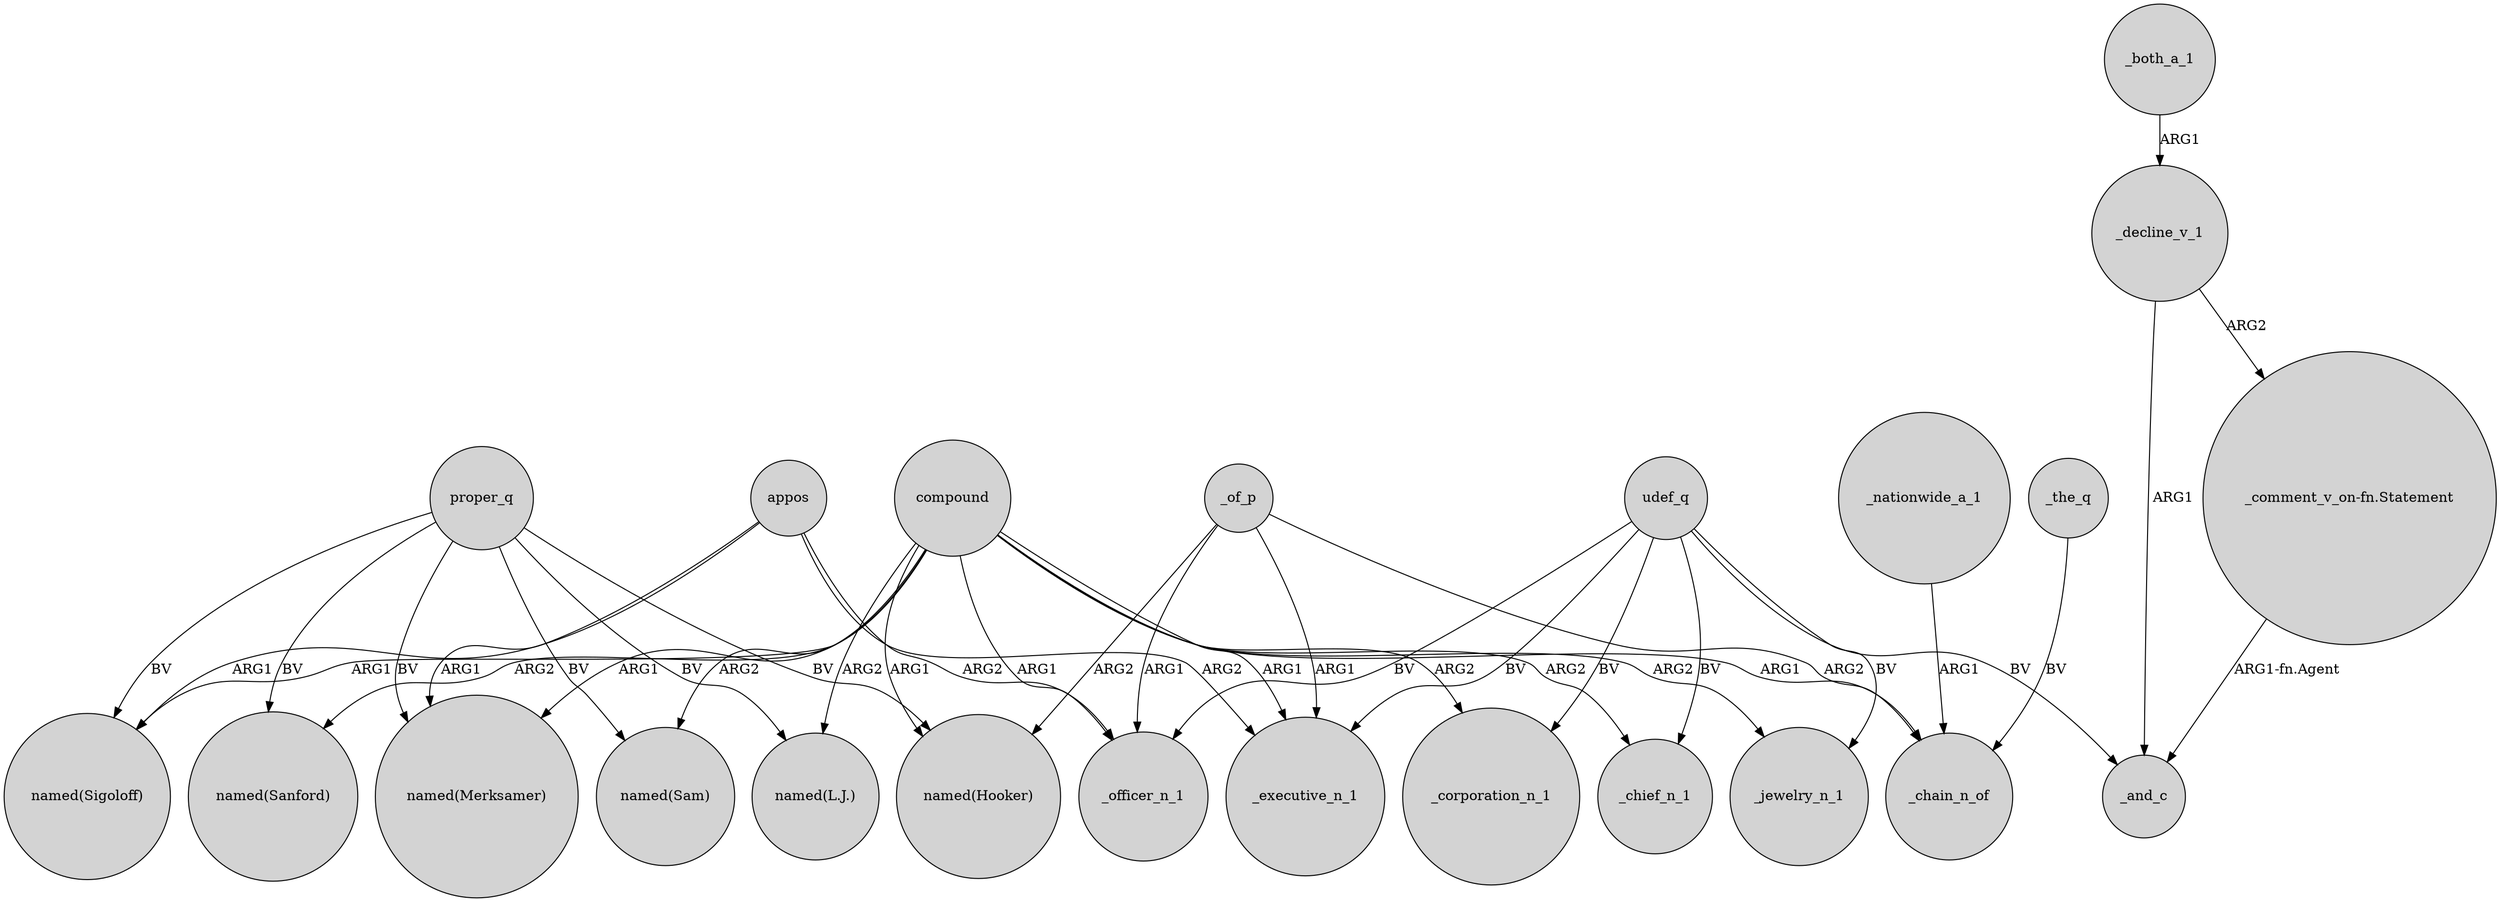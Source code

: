 digraph {
	node [shape=circle style=filled]
	compound -> "named(Merksamer)" [label=ARG1]
	_of_p -> _executive_n_1 [label=ARG1]
	proper_q -> "named(L.J.)" [label=BV]
	compound -> "named(Sam)" [label=ARG2]
	udef_q -> _executive_n_1 [label=BV]
	compound -> "named(Sigoloff)" [label=ARG1]
	compound -> "named(Sanford)" [label=ARG2]
	appos -> _executive_n_1 [label=ARG2]
	compound -> _corporation_n_1 [label=ARG2]
	compound -> _executive_n_1 [label=ARG1]
	compound -> _chain_n_of [label=ARG1]
	_nationwide_a_1 -> _chain_n_of [label=ARG1]
	appos -> "named(Merksamer)" [label=ARG1]
	compound -> "named(Hooker)" [label=ARG1]
	compound -> _chief_n_1 [label=ARG2]
	_of_p -> _chain_n_of [label=ARG2]
	compound -> _officer_n_1 [label=ARG1]
	_decline_v_1 -> "_comment_v_on-fn.Statement" [label=ARG2]
	udef_q -> _corporation_n_1 [label=BV]
	appos -> _officer_n_1 [label=ARG2]
	compound -> _jewelry_n_1 [label=ARG2]
	compound -> "named(L.J.)" [label=ARG2]
	proper_q -> "named(Sam)" [label=BV]
	udef_q -> _chief_n_1 [label=BV]
	_the_q -> _chain_n_of [label=BV]
	_of_p -> "named(Hooker)" [label=ARG2]
	appos -> "named(Sigoloff)" [label=ARG1]
	udef_q -> _officer_n_1 [label=BV]
	_decline_v_1 -> _and_c [label=ARG1]
	proper_q -> "named(Sigoloff)" [label=BV]
	proper_q -> "named(Sanford)" [label=BV]
	proper_q -> "named(Merksamer)" [label=BV]
	_of_p -> _officer_n_1 [label=ARG1]
	"_comment_v_on-fn.Statement" -> _and_c [label="ARG1-fn.Agent"]
	udef_q -> _jewelry_n_1 [label=BV]
	udef_q -> _and_c [label=BV]
	proper_q -> "named(Hooker)" [label=BV]
	_both_a_1 -> _decline_v_1 [label=ARG1]
}
